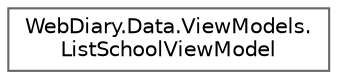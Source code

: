 digraph "Graphical Class Hierarchy"
{
 // LATEX_PDF_SIZE
  bgcolor="transparent";
  edge [fontname=Helvetica,fontsize=10,labelfontname=Helvetica,labelfontsize=10];
  node [fontname=Helvetica,fontsize=10,shape=box,height=0.2,width=0.4];
  rankdir="LR";
  Node0 [id="Node000000",label="WebDiary.Data.ViewModels.\lListSchoolViewModel",height=0.2,width=0.4,color="grey40", fillcolor="white", style="filled",URL="$class_web_diary_1_1_data_1_1_view_models_1_1_list_school_view_model.html",tooltip=" "];
}

